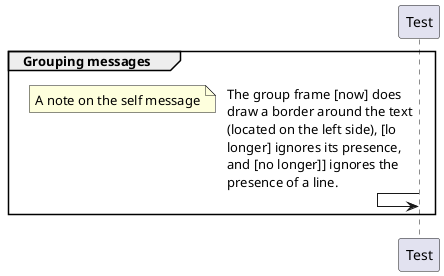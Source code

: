 {
  "sha1": "7v1pe3xmsvjpjar8athw336kuy482mo",
  "insertion": {
    "when": "2024-06-06T17:24:18.723Z",
    "url": "https://github.com/plantuml/plantuml/pull/1777",
    "user": "plantuml@gmail.com"
  }
}
@startuml
!pragma teoz true
skinparam {
  Maxmessagesize 200
}

group Grouping messages
    Test <- Test    : The group frame [now] does draw a border around the text (located on the left side), [lo longer] ignores its presence, and [no longer]] ignores the presence of a line.
    note left
      A note on the self message
    endnote
end
@enduml
